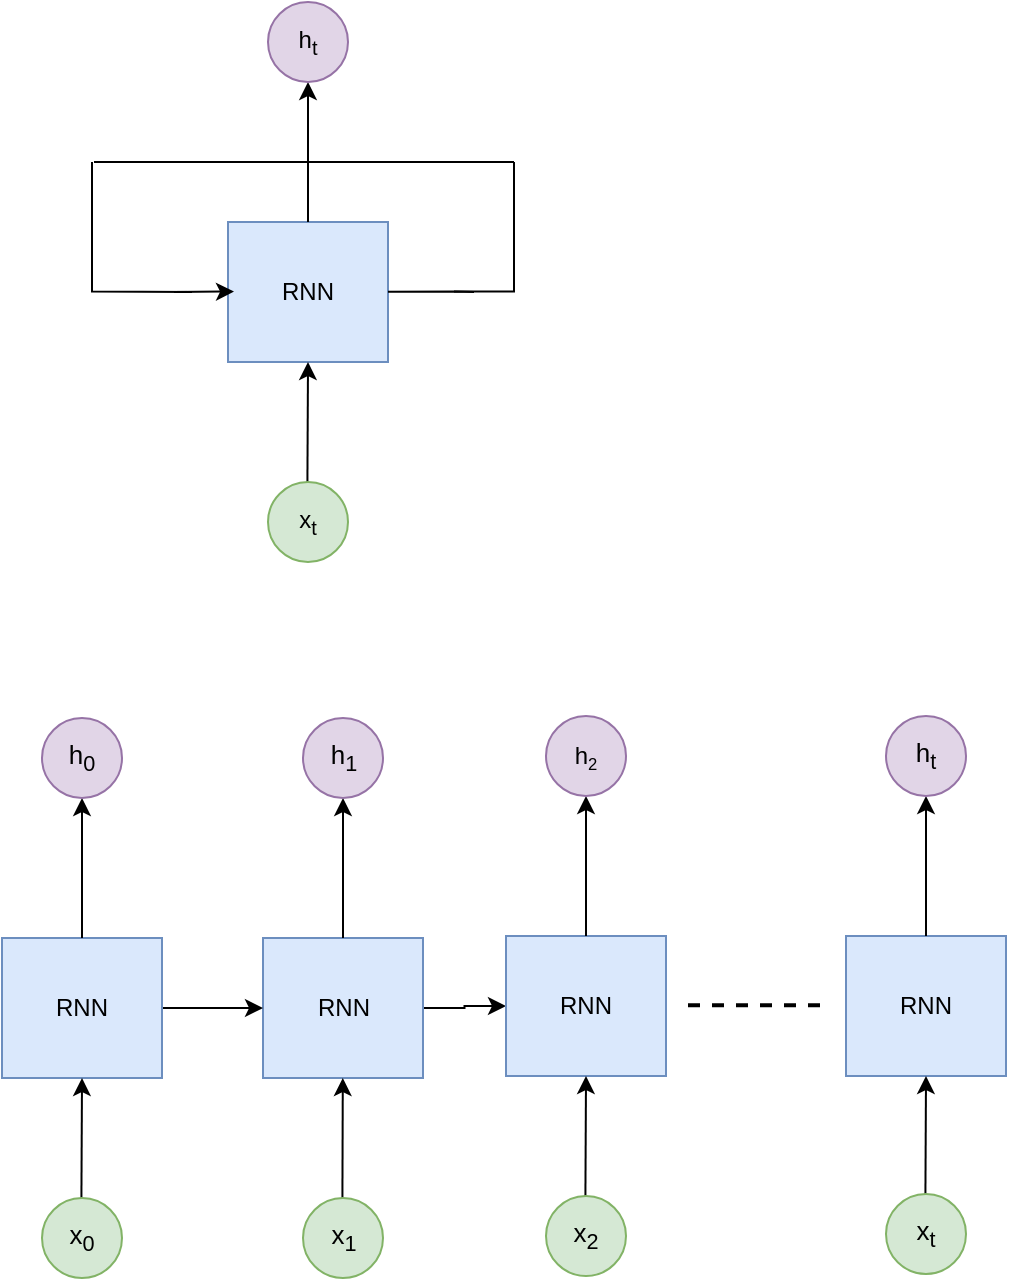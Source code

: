 <mxfile version="24.7.17">
  <diagram name="Page-1" id="m8yTK9YHbSLMwYj-W9kf">
    <mxGraphModel dx="1195" dy="650" grid="1" gridSize="10" guides="1" tooltips="1" connect="1" arrows="1" fold="1" page="1" pageScale="1" pageWidth="827" pageHeight="1169" math="0" shadow="0">
      <root>
        <mxCell id="0" />
        <mxCell id="1" parent="0" />
        <mxCell id="amzg2w3BqqPhj0Owf0NF-2" value="RNN" style="rounded=0;whiteSpace=wrap;html=1;fillColor=#dae8fc;strokeColor=#6c8ebf;" vertex="1" parent="1">
          <mxGeometry x="270" y="130" width="80" height="70" as="geometry" />
        </mxCell>
        <mxCell id="amzg2w3BqqPhj0Owf0NF-6" value="" style="endArrow=none;html=1;rounded=0;" edge="1" parent="1" source="amzg2w3BqqPhj0Owf0NF-2">
          <mxGeometry width="50" height="50" relative="1" as="geometry">
            <mxPoint x="353" y="164.71" as="sourcePoint" />
            <mxPoint x="393" y="165" as="targetPoint" />
            <Array as="points">
              <mxPoint x="383" y="164.71" />
            </Array>
          </mxGeometry>
        </mxCell>
        <mxCell id="amzg2w3BqqPhj0Owf0NF-7" value="" style="endArrow=none;html=1;rounded=0;" edge="1" parent="1">
          <mxGeometry width="50" height="50" relative="1" as="geometry">
            <mxPoint x="413" y="100" as="sourcePoint" />
            <mxPoint x="383" y="164.71" as="targetPoint" />
            <Array as="points">
              <mxPoint x="413" y="164.71" />
            </Array>
          </mxGeometry>
        </mxCell>
        <mxCell id="amzg2w3BqqPhj0Owf0NF-8" value="" style="endArrow=none;html=1;rounded=0;" edge="1" parent="1">
          <mxGeometry width="50" height="50" relative="1" as="geometry">
            <mxPoint x="203" y="100" as="sourcePoint" />
            <mxPoint x="413" y="100" as="targetPoint" />
          </mxGeometry>
        </mxCell>
        <mxCell id="amzg2w3BqqPhj0Owf0NF-9" value="" style="endArrow=none;html=1;rounded=0;" edge="1" parent="1">
          <mxGeometry width="50" height="50" relative="1" as="geometry">
            <mxPoint x="202" y="100" as="sourcePoint" />
            <mxPoint x="252" y="165" as="targetPoint" />
            <Array as="points">
              <mxPoint x="202" y="130" />
              <mxPoint x="202" y="164.71" />
            </Array>
          </mxGeometry>
        </mxCell>
        <mxCell id="amzg2w3BqqPhj0Owf0NF-10" value="" style="endArrow=classic;html=1;rounded=0;entryX=0;entryY=0.25;entryDx=0;entryDy=0;" edge="1" parent="1">
          <mxGeometry width="50" height="50" relative="1" as="geometry">
            <mxPoint x="243" y="165" as="sourcePoint" />
            <mxPoint x="273" y="164.75" as="targetPoint" />
          </mxGeometry>
        </mxCell>
        <mxCell id="amzg2w3BqqPhj0Owf0NF-11" value="" style="endArrow=classic;html=1;rounded=0;entryX=0.5;entryY=1;entryDx=0;entryDy=0;" edge="1" parent="1" target="amzg2w3BqqPhj0Owf0NF-2">
          <mxGeometry width="50" height="50" relative="1" as="geometry">
            <mxPoint x="309.71" y="260" as="sourcePoint" />
            <mxPoint x="310" y="180" as="targetPoint" />
          </mxGeometry>
        </mxCell>
        <mxCell id="amzg2w3BqqPhj0Owf0NF-12" value="x&lt;sub&gt;t&lt;/sub&gt;" style="ellipse;whiteSpace=wrap;html=1;aspect=fixed;fillColor=#d5e8d4;strokeColor=#82b366;" vertex="1" parent="1">
          <mxGeometry x="290" y="260" width="40" height="40" as="geometry" />
        </mxCell>
        <mxCell id="amzg2w3BqqPhj0Owf0NF-13" value="" style="endArrow=classic;html=1;rounded=0;exitX=0.5;exitY=0;exitDx=0;exitDy=0;" edge="1" parent="1" source="amzg2w3BqqPhj0Owf0NF-2">
          <mxGeometry width="50" height="50" relative="1" as="geometry">
            <mxPoint x="309.71" y="150" as="sourcePoint" />
            <mxPoint x="310" y="60" as="targetPoint" />
          </mxGeometry>
        </mxCell>
        <mxCell id="amzg2w3BqqPhj0Owf0NF-14" value="h&lt;sub&gt;t&lt;/sub&gt;" style="ellipse;whiteSpace=wrap;html=1;aspect=fixed;fillColor=#e1d5e7;strokeColor=#9673a6;" vertex="1" parent="1">
          <mxGeometry x="290" y="20" width="40" height="40" as="geometry" />
        </mxCell>
        <mxCell id="amzg2w3BqqPhj0Owf0NF-106" value="" style="edgeStyle=orthogonalEdgeStyle;rounded=0;orthogonalLoop=1;jettySize=auto;html=1;" edge="1" parent="1" source="amzg2w3BqqPhj0Owf0NF-63" target="amzg2w3BqqPhj0Owf0NF-69">
          <mxGeometry relative="1" as="geometry" />
        </mxCell>
        <mxCell id="amzg2w3BqqPhj0Owf0NF-63" value="RNN" style="rounded=0;whiteSpace=wrap;html=1;fillColor=#dae8fc;strokeColor=#6c8ebf;" vertex="1" parent="1">
          <mxGeometry x="287.5" y="488" width="80" height="70" as="geometry" />
        </mxCell>
        <mxCell id="amzg2w3BqqPhj0Owf0NF-65" value="" style="endArrow=classic;html=1;rounded=0;" edge="1" parent="1" target="amzg2w3BqqPhj0Owf0NF-63">
          <mxGeometry width="50" height="50" relative="1" as="geometry">
            <mxPoint x="327.21" y="618" as="sourcePoint" />
            <mxPoint x="327.5" y="538" as="targetPoint" />
          </mxGeometry>
        </mxCell>
        <mxCell id="amzg2w3BqqPhj0Owf0NF-66" value="&lt;font style=&quot;font-size: 13px;&quot;&gt;x&lt;sub style=&quot;&quot;&gt;1&lt;/sub&gt;&lt;/font&gt;" style="ellipse;whiteSpace=wrap;html=1;aspect=fixed;fillColor=#d5e8d4;strokeColor=#82b366;" vertex="1" parent="1">
          <mxGeometry x="307.5" y="618" width="40" height="40" as="geometry" />
        </mxCell>
        <mxCell id="amzg2w3BqqPhj0Owf0NF-67" value="" style="endArrow=classic;html=1;rounded=0;exitX=0.5;exitY=0;exitDx=0;exitDy=0;" edge="1" parent="1" source="amzg2w3BqqPhj0Owf0NF-63">
          <mxGeometry width="50" height="50" relative="1" as="geometry">
            <mxPoint x="327.21" y="508" as="sourcePoint" />
            <mxPoint x="327.5" y="418" as="targetPoint" />
          </mxGeometry>
        </mxCell>
        <mxCell id="amzg2w3BqqPhj0Owf0NF-68" value="&lt;font style=&quot;font-size: 13px;&quot;&gt;h&lt;sub style=&quot;&quot;&gt;1&lt;/sub&gt;&lt;/font&gt;" style="ellipse;whiteSpace=wrap;html=1;aspect=fixed;fillColor=#e1d5e7;strokeColor=#9673a6;" vertex="1" parent="1">
          <mxGeometry x="307.5" y="378" width="40" height="40" as="geometry" />
        </mxCell>
        <mxCell id="amzg2w3BqqPhj0Owf0NF-69" value="RNN" style="rounded=0;whiteSpace=wrap;html=1;fillColor=#dae8fc;strokeColor=#6c8ebf;" vertex="1" parent="1">
          <mxGeometry x="409" y="487" width="80" height="70" as="geometry" />
        </mxCell>
        <mxCell id="amzg2w3BqqPhj0Owf0NF-71" value="" style="endArrow=classic;html=1;rounded=0;entryX=0.5;entryY=1;entryDx=0;entryDy=0;" edge="1" parent="1" target="amzg2w3BqqPhj0Owf0NF-69">
          <mxGeometry width="50" height="50" relative="1" as="geometry">
            <mxPoint x="448.71" y="617" as="sourcePoint" />
            <mxPoint x="449" y="537" as="targetPoint" />
          </mxGeometry>
        </mxCell>
        <mxCell id="amzg2w3BqqPhj0Owf0NF-72" value="&lt;font style=&quot;font-size: 13px;&quot;&gt;x&lt;sub style=&quot;&quot;&gt;2&lt;/sub&gt;&lt;/font&gt;" style="ellipse;whiteSpace=wrap;html=1;aspect=fixed;fillColor=#d5e8d4;strokeColor=#82b366;" vertex="1" parent="1">
          <mxGeometry x="429" y="617" width="40" height="40" as="geometry" />
        </mxCell>
        <mxCell id="amzg2w3BqqPhj0Owf0NF-73" value="" style="endArrow=classic;html=1;rounded=0;exitX=0.5;exitY=0;exitDx=0;exitDy=0;" edge="1" parent="1" source="amzg2w3BqqPhj0Owf0NF-69">
          <mxGeometry width="50" height="50" relative="1" as="geometry">
            <mxPoint x="448.71" y="507" as="sourcePoint" />
            <mxPoint x="449" y="417" as="targetPoint" />
          </mxGeometry>
        </mxCell>
        <mxCell id="amzg2w3BqqPhj0Owf0NF-74" value="h&lt;span style=&quot;font-size: 10px;&quot;&gt;&lt;sub&gt;2&lt;/sub&gt;&lt;/span&gt;" style="ellipse;whiteSpace=wrap;html=1;aspect=fixed;fillColor=#e1d5e7;strokeColor=#9673a6;" vertex="1" parent="1">
          <mxGeometry x="429" y="377" width="40" height="40" as="geometry" />
        </mxCell>
        <mxCell id="amzg2w3BqqPhj0Owf0NF-105" value="" style="edgeStyle=orthogonalEdgeStyle;rounded=0;orthogonalLoop=1;jettySize=auto;html=1;" edge="1" parent="1" source="amzg2w3BqqPhj0Owf0NF-81" target="amzg2w3BqqPhj0Owf0NF-63">
          <mxGeometry relative="1" as="geometry" />
        </mxCell>
        <mxCell id="amzg2w3BqqPhj0Owf0NF-81" value="RNN" style="rounded=0;whiteSpace=wrap;html=1;fillColor=#dae8fc;strokeColor=#6c8ebf;" vertex="1" parent="1">
          <mxGeometry x="157" y="488" width="80" height="70" as="geometry" />
        </mxCell>
        <mxCell id="amzg2w3BqqPhj0Owf0NF-83" value="" style="endArrow=classic;html=1;rounded=0;entryX=0.5;entryY=1;entryDx=0;entryDy=0;" edge="1" parent="1" target="amzg2w3BqqPhj0Owf0NF-81">
          <mxGeometry width="50" height="50" relative="1" as="geometry">
            <mxPoint x="196.71" y="618" as="sourcePoint" />
            <mxPoint x="197" y="538" as="targetPoint" />
          </mxGeometry>
        </mxCell>
        <mxCell id="amzg2w3BqqPhj0Owf0NF-84" value="&lt;font style=&quot;font-size: 13px;&quot;&gt;x&lt;sub style=&quot;&quot;&gt;0&lt;/sub&gt;&lt;/font&gt;" style="ellipse;whiteSpace=wrap;html=1;aspect=fixed;fillColor=#d5e8d4;strokeColor=#82b366;" vertex="1" parent="1">
          <mxGeometry x="177" y="618" width="40" height="40" as="geometry" />
        </mxCell>
        <mxCell id="amzg2w3BqqPhj0Owf0NF-85" value="" style="endArrow=classic;html=1;rounded=0;exitX=0.5;exitY=0;exitDx=0;exitDy=0;" edge="1" parent="1" source="amzg2w3BqqPhj0Owf0NF-81">
          <mxGeometry width="50" height="50" relative="1" as="geometry">
            <mxPoint x="196.71" y="508" as="sourcePoint" />
            <mxPoint x="197" y="418" as="targetPoint" />
          </mxGeometry>
        </mxCell>
        <mxCell id="amzg2w3BqqPhj0Owf0NF-86" value="&lt;font style=&quot;font-size: 13px;&quot;&gt;h&lt;sub style=&quot;&quot;&gt;0&lt;/sub&gt;&lt;/font&gt;" style="ellipse;whiteSpace=wrap;html=1;aspect=fixed;fillColor=#e1d5e7;strokeColor=#9673a6;" vertex="1" parent="1">
          <mxGeometry x="177" y="378" width="40" height="40" as="geometry" />
        </mxCell>
        <mxCell id="amzg2w3BqqPhj0Owf0NF-89" value="RNN" style="rounded=0;whiteSpace=wrap;html=1;fillColor=#dae8fc;strokeColor=#6c8ebf;" vertex="1" parent="1">
          <mxGeometry x="579" y="487" width="80" height="70" as="geometry" />
        </mxCell>
        <mxCell id="amzg2w3BqqPhj0Owf0NF-90" value="" style="endArrow=classic;html=1;rounded=0;entryX=0.5;entryY=1;entryDx=0;entryDy=0;" edge="1" parent="1" target="amzg2w3BqqPhj0Owf0NF-89">
          <mxGeometry width="50" height="50" relative="1" as="geometry">
            <mxPoint x="618.71" y="617" as="sourcePoint" />
            <mxPoint x="619" y="537" as="targetPoint" />
          </mxGeometry>
        </mxCell>
        <mxCell id="amzg2w3BqqPhj0Owf0NF-91" value="&lt;font style=&quot;font-size: 13px;&quot;&gt;x&lt;sub style=&quot;&quot;&gt;t&lt;/sub&gt;&lt;/font&gt;" style="ellipse;whiteSpace=wrap;html=1;aspect=fixed;fillColor=#d5e8d4;strokeColor=#82b366;" vertex="1" parent="1">
          <mxGeometry x="599" y="616" width="40" height="40" as="geometry" />
        </mxCell>
        <mxCell id="amzg2w3BqqPhj0Owf0NF-92" value="" style="endArrow=classic;html=1;rounded=0;exitX=0.5;exitY=0;exitDx=0;exitDy=0;" edge="1" parent="1" source="amzg2w3BqqPhj0Owf0NF-89">
          <mxGeometry width="50" height="50" relative="1" as="geometry">
            <mxPoint x="618.71" y="507" as="sourcePoint" />
            <mxPoint x="619" y="417" as="targetPoint" />
          </mxGeometry>
        </mxCell>
        <mxCell id="amzg2w3BqqPhj0Owf0NF-93" value="&lt;font style=&quot;font-size: 13px;&quot;&gt;h&lt;sub&gt;t&lt;/sub&gt;&lt;/font&gt;" style="ellipse;whiteSpace=wrap;html=1;aspect=fixed;fillColor=#e1d5e7;strokeColor=#9673a6;" vertex="1" parent="1">
          <mxGeometry x="599" y="377" width="40" height="40" as="geometry" />
        </mxCell>
        <mxCell id="amzg2w3BqqPhj0Owf0NF-95" value="" style="endArrow=none;dashed=1;html=1;rounded=0;strokeWidth=2;" edge="1" parent="1">
          <mxGeometry width="50" height="50" relative="1" as="geometry">
            <mxPoint x="500" y="521.58" as="sourcePoint" />
            <mxPoint x="570" y="521.58" as="targetPoint" />
            <Array as="points">
              <mxPoint x="520" y="521.58" />
            </Array>
          </mxGeometry>
        </mxCell>
      </root>
    </mxGraphModel>
  </diagram>
</mxfile>
